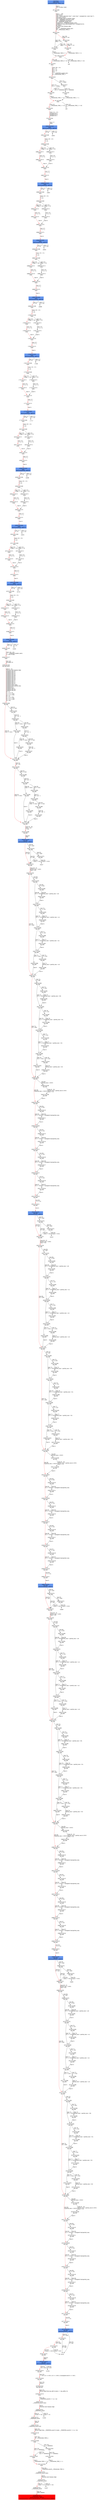 digraph ARG {
node [style="filled" shape="box" color="white"]
0 [fillcolor="cornflowerblue" label="0 @ N141\nmain entry\nAbstractionState: ABS0: true\n" id="0"]
187 [label="187 @ N186\nmain\n" id="187"]
188 [label="188 @ N145\nmain\n" id="188"]
193 [label="193 @ N147\nmain\n" id="193"]
196 [label="196 @ N149\nmain\n" id="196"]
197 [label="197 @ N150\nmain\n" id="197"]
199 [label="199 @ N156\nmain\n" id="199"]
204 [label="204 @ N159\nmain\n" id="204"]
207 [label="207 @ N160\nmain\n" id="207"]
208 [label="208 @ N161\nmain\n" id="208"]
210 [label="210 @ N164\nmain\n" id="210"]
16850 [fillcolor="cornflowerblue" label="16850 @ N165\nmain\nAbstractionState: ABS503\n" id="16850"]
16851 [label="16851 @ N166\nmain\n" id="16851"]
16889 [label="16889 @ N169\nmain\n" id="16889"]
16891 [label="16891 @ N171\nmain\n" id="16891"]
16892 [label="16892 @ N173\nmain\n" id="16892"]
16896 [label="16896 @ N170\nmain\n" id="16896"]
16897 [label="16897 @ N175\nmain\n" id="16897"]
16899 [fillcolor="cornflowerblue" label="16899 @ N165\nmain\nAbstractionState: ABS505\n" id="16899"]
16900 [label="16900 @ N166\nmain\n" id="16900"]
16938 [label="16938 @ N169\nmain\n" id="16938"]
16940 [label="16940 @ N171\nmain\n" id="16940"]
16941 [label="16941 @ N173\nmain\n" id="16941"]
16945 [label="16945 @ N170\nmain\n" id="16945"]
16946 [label="16946 @ N175\nmain\n" id="16946"]
16948 [fillcolor="cornflowerblue" label="16948 @ N165\nmain\nAbstractionState: ABS507\n" id="16948"]
16949 [label="16949 @ N166\nmain\n" id="16949"]
16987 [label="16987 @ N169\nmain\n" id="16987"]
16989 [label="16989 @ N171\nmain\n" id="16989"]
16990 [label="16990 @ N173\nmain\n" id="16990"]
16994 [label="16994 @ N170\nmain\n" id="16994"]
16995 [label="16995 @ N175\nmain\n" id="16995"]
16997 [fillcolor="cornflowerblue" label="16997 @ N165\nmain\nAbstractionState: ABS509\n" id="16997"]
16998 [label="16998 @ N166\nmain\n" id="16998"]
17036 [label="17036 @ N169\nmain\n" id="17036"]
17038 [label="17038 @ N171\nmain\n" id="17038"]
17039 [label="17039 @ N173\nmain\n" id="17039"]
17043 [label="17043 @ N170\nmain\n" id="17043"]
17044 [label="17044 @ N175\nmain\n" id="17044"]
17046 [fillcolor="cornflowerblue" label="17046 @ N165\nmain\nAbstractionState: ABS511\n" id="17046"]
17047 [label="17047 @ N166\nmain\n" id="17047"]
17705 [label="17705 @ N169\nmain\n" id="17705"]
17707 [label="17707 @ N171\nmain\n" id="17707"]
17708 [label="17708 @ N173\nmain\n" id="17708"]
17712 [label="17712 @ N170\nmain\n" id="17712"]
17713 [label="17713 @ N175\nmain\n" id="17713"]
17715 [fillcolor="cornflowerblue" label="17715 @ N165\nmain\nAbstractionState: ABS531\n" id="17715"]
17716 [label="17716 @ N166\nmain\n" id="17716"]
18374 [label="18374 @ N169\nmain\n" id="18374"]
18376 [label="18376 @ N171\nmain\n" id="18376"]
18377 [label="18377 @ N173\nmain\n" id="18377"]
18381 [label="18381 @ N170\nmain\n" id="18381"]
18382 [label="18382 @ N175\nmain\n" id="18382"]
18384 [fillcolor="cornflowerblue" label="18384 @ N165\nmain\nAbstractionState: ABS551\n" id="18384"]
18385 [label="18385 @ N166\nmain\n" id="18385"]
19043 [label="19043 @ N169\nmain\n" id="19043"]
19045 [label="19045 @ N171\nmain\n" id="19045"]
19046 [label="19046 @ N173\nmain\n" id="19046"]
19050 [label="19050 @ N170\nmain\n" id="19050"]
19051 [label="19051 @ N175\nmain\n" id="19051"]
19053 [fillcolor="cornflowerblue" label="19053 @ N165\nmain\nAbstractionState: ABS571\n" id="19053"]
19054 [label="19054 @ N166\nmain\n" id="19054"]
19712 [label="19712 @ N169\nmain\n" id="19712"]
19714 [label="19714 @ N171\nmain\n" id="19714"]
19715 [label="19715 @ N173\nmain\n" id="19715"]
19719 [label="19719 @ N170\nmain\n" id="19719"]
19720 [label="19720 @ N175\nmain\n" id="19720"]
19722 [fillcolor="cornflowerblue" label="19722 @ N165\nmain\nAbstractionState: ABS591\n" id="19722"]
19723 [label="19723 @ N166\nmain\n" id="19723"]
20381 [label="20381 @ N169\nmain\n" id="20381"]
20383 [label="20383 @ N171\nmain\n" id="20383"]
20384 [label="20384 @ N173\nmain\n" id="20384"]
20388 [label="20388 @ N170\nmain\n" id="20388"]
20389 [label="20389 @ N175\nmain\n" id="20389"]
20391 [fillcolor="cornflowerblue" label="20391 @ N165\nmain\nAbstractionState: ABS611\n" id="20391"]
20393 [label="20393 @ N167\nmain\n" id="20393"]
20394 [label="20394 @ N177\nmain\n" id="20394"]
20395 [label="20395 @ N20\nmp_add entry\n" id="20395"]
20396 [label="20396 @ N48\nmp_add\n" id="20396"]
20411 [label="20411 @ N49\nmp_add\n" id="20411"]
20412 [label="20412 @ N58\nmp_add\n" id="20412"]
20427 [label="20427 @ N59\nmp_add\n" id="20427"]
20428 [label="20428 @ N69\nmp_add\n" id="20428"]
20430 [fillcolor="cornflowerblue" label="20430 @ N70\nmp_add\nAbstractionState: ABS612\n" id="20430"]
20438 [label="20438 @ N71\nmp_add\n" id="20438"]
20440 [label="20440 @ N76\nmp_add\n" id="20440"]
20464 [label="20464 @ N77\nmp_add\n" id="20464"]
20488 [label="20488 @ N91\nmp_add\n" id="20488"]
20493 [label="20493 @ N105\nmp_add\n" id="20493"]
20498 [label="20498 @ N109\nmp_add\n" id="20498"]
20503 [label="20503 @ N112\nmp_add\n" id="20503"]
20508 [label="20508 @ N115\nmp_add\n" id="20508"]
20513 [label="20513 @ N118\nmp_add\n" id="20513"]
20514 [label="20514 @ N121\nmp_add\n" id="20514"]
20516 [fillcolor="cornflowerblue" label="20516 @ N70\nmp_add\nAbstractionState: ABS614\n" id="20516"]
20524 [label="20524 @ N71\nmp_add\n" id="20524"]
20526 [label="20526 @ N76\nmp_add\n" id="20526"]
20550 [label="20550 @ N77\nmp_add\n" id="20550"]
20574 [label="20574 @ N91\nmp_add\n" id="20574"]
20579 [label="20579 @ N105\nmp_add\n" id="20579"]
20584 [label="20584 @ N109\nmp_add\n" id="20584"]
20589 [label="20589 @ N112\nmp_add\n" id="20589"]
20594 [label="20594 @ N115\nmp_add\n" id="20594"]
20599 [label="20599 @ N118\nmp_add\n" id="20599"]
20600 [label="20600 @ N121\nmp_add\n" id="20600"]
20602 [fillcolor="cornflowerblue" label="20602 @ N70\nmp_add\nAbstractionState: ABS616\n" id="20602"]
20610 [label="20610 @ N71\nmp_add\n" id="20610"]
20612 [label="20612 @ N76\nmp_add\n" id="20612"]
20636 [label="20636 @ N77\nmp_add\n" id="20636"]
20660 [label="20660 @ N91\nmp_add\n" id="20660"]
20665 [label="20665 @ N105\nmp_add\n" id="20665"]
20670 [label="20670 @ N109\nmp_add\n" id="20670"]
20675 [label="20675 @ N112\nmp_add\n" id="20675"]
20680 [label="20680 @ N115\nmp_add\n" id="20680"]
20685 [label="20685 @ N118\nmp_add\n" id="20685"]
20686 [label="20686 @ N121\nmp_add\n" id="20686"]
20688 [fillcolor="cornflowerblue" label="20688 @ N70\nmp_add\nAbstractionState: ABS618\n" id="20688"]
20696 [label="20696 @ N71\nmp_add\n" id="20696"]
20698 [label="20698 @ N76\nmp_add\n" id="20698"]
20722 [label="20722 @ N77\nmp_add\n" id="20722"]
20746 [label="20746 @ N91\nmp_add\n" id="20746"]
20751 [label="20751 @ N105\nmp_add\n" id="20751"]
20756 [label="20756 @ N109\nmp_add\n" id="20756"]
20761 [label="20761 @ N112\nmp_add\n" id="20761"]
20766 [label="20766 @ N115\nmp_add\n" id="20766"]
20771 [label="20771 @ N118\nmp_add\n" id="20771"]
20772 [label="20772 @ N121\nmp_add\n" id="20772"]
20774 [fillcolor="cornflowerblue" label="20774 @ N70\nmp_add\nAbstractionState: ABS620\n" id="20774"]
20776 [label="20776 @ N74\nmp_add\n" id="20776"]
20778 [label="20778 @ N73\nmp_add\n" id="20778"]
20781 [label="20781 @ N72\nmp_add\n" id="20781"]
20784 [fillcolor="cornflowerblue" label="20784 @ N122\nmp_add\nAbstractionState: ABS621\n" id="20784"]
20786 [label="20786 @ N124\nmp_add\n" id="20786"]
20787 [label="20787 @ N138\nmp_add\n" id="20787"]
20788 [label="20788 @ N19\nmp_add exit\n" id="20788"]
20789 [label="20789 @ N178\nmain\n" id="20789"]
21002 [label="21002 @ N11\n__VERIFIER_assert entry\n" id="21002"]
21003 [label="21003 @ N12\n__VERIFIER_assert\n" id="21003"]
21005 [label="21005 @ N13\n__VERIFIER_assert\n" id="21005"]
21007 [label="21007 @ N10\n__VERIFIER_assert exit\n" id="21007"]
21008 [label="21008 @ N179\nmain\n" id="21008"]
21016 [label="21016 @ N180\nmain\n" id="21016"]
21024 [label="21024 @ N183\nmain\n" id="21024"]
21031 [label="21031 @ N184\nmain\n" id="21031"]
21034 [label="21034 @ N11\n__VERIFIER_assert entry\n" id="21034"]
21035 [label="21035 @ N12\n__VERIFIER_assert\n" id="21035"]
21036 [label="21036 @ N14\n__VERIFIER_assert\n" id="21036"]
21039 [fillcolor="red" label="21039 @ N15\n__VERIFIER_assert\nAbstractionState: ABS629\n AutomatonState: ErrorLabelAutomaton: _predefinedState_ERROR\n" id="21039"]
21018 [label="21018 @ N181\nmain\n" id="21018"]
21022 [label="21022 @ N182\nmain\n" id="21022"]
20767 [label="20767 @ N119\nmp_add\n" id="20767"]
20769 [label="20769 @ N120\nmp_add\n" id="20769"]
20762 [label="20762 @ N116\nmp_add\n" id="20762"]
20764 [label="20764 @ N117\nmp_add\n" id="20764"]
20757 [label="20757 @ N113\nmp_add\n" id="20757"]
20759 [label="20759 @ N114\nmp_add\n" id="20759"]
20752 [label="20752 @ N110\nmp_add\n" id="20752"]
20754 [label="20754 @ N111\nmp_add\n" id="20754"]
20747 [label="20747 @ N106\nmp_add\n" id="20747"]
20749 [label="20749 @ N108\nmp_add\n" id="20749"]
20723 [label="20723 @ N92\nmp_add\n" id="20723"]
20729 [label="20729 @ N93\nmp_add\n" id="20729"]
20734 [label="20734 @ N96\nmp_add\n" id="20734"]
20739 [label="20739 @ N99\nmp_add\n" id="20739"]
20741 [label="20741 @ N102\nmp_add\n" id="20741"]
20740 [label="20740 @ N103\nmp_add\n" id="20740"]
20744 [label="20744 @ N104\nmp_add\n" id="20744"]
20735 [label="20735 @ N100\nmp_add\n" id="20735"]
20737 [label="20737 @ N101\nmp_add\n" id="20737"]
20730 [label="20730 @ N97\nmp_add\n" id="20730"]
20732 [label="20732 @ N98\nmp_add\n" id="20732"]
20725 [label="20725 @ N94\nmp_add\n" id="20725"]
20727 [label="20727 @ N95\nmp_add\n" id="20727"]
20699 [label="20699 @ N78\nmp_add\n" id="20699"]
20705 [label="20705 @ N79\nmp_add\n" id="20705"]
20710 [label="20710 @ N82\nmp_add\n" id="20710"]
20715 [label="20715 @ N85\nmp_add\n" id="20715"]
20717 [label="20717 @ N88\nmp_add\n" id="20717"]
20716 [label="20716 @ N89\nmp_add\n" id="20716"]
20720 [label="20720 @ N90\nmp_add\n" id="20720"]
20711 [label="20711 @ N86\nmp_add\n" id="20711"]
20713 [label="20713 @ N87\nmp_add\n" id="20713"]
20706 [label="20706 @ N83\nmp_add\n" id="20706"]
20708 [label="20708 @ N84\nmp_add\n" id="20708"]
20701 [label="20701 @ N80\nmp_add\n" id="20701"]
20703 [label="20703 @ N81\nmp_add\n" id="20703"]
20690 [label="20690 @ N74\nmp_add\n" id="20690"]
20692 [label="20692 @ N73\nmp_add\n" id="20692"]
20681 [label="20681 @ N119\nmp_add\n" id="20681"]
20683 [label="20683 @ N120\nmp_add\n" id="20683"]
20676 [label="20676 @ N116\nmp_add\n" id="20676"]
20678 [label="20678 @ N117\nmp_add\n" id="20678"]
20671 [label="20671 @ N113\nmp_add\n" id="20671"]
20673 [label="20673 @ N114\nmp_add\n" id="20673"]
20666 [label="20666 @ N110\nmp_add\n" id="20666"]
20668 [label="20668 @ N111\nmp_add\n" id="20668"]
20661 [label="20661 @ N106\nmp_add\n" id="20661"]
20663 [label="20663 @ N108\nmp_add\n" id="20663"]
20637 [label="20637 @ N92\nmp_add\n" id="20637"]
20643 [label="20643 @ N93\nmp_add\n" id="20643"]
20648 [label="20648 @ N96\nmp_add\n" id="20648"]
20653 [label="20653 @ N99\nmp_add\n" id="20653"]
20655 [label="20655 @ N102\nmp_add\n" id="20655"]
20654 [label="20654 @ N103\nmp_add\n" id="20654"]
20658 [label="20658 @ N104\nmp_add\n" id="20658"]
20649 [label="20649 @ N100\nmp_add\n" id="20649"]
20651 [label="20651 @ N101\nmp_add\n" id="20651"]
20644 [label="20644 @ N97\nmp_add\n" id="20644"]
20646 [label="20646 @ N98\nmp_add\n" id="20646"]
20639 [label="20639 @ N94\nmp_add\n" id="20639"]
20641 [label="20641 @ N95\nmp_add\n" id="20641"]
20613 [label="20613 @ N78\nmp_add\n" id="20613"]
20619 [label="20619 @ N79\nmp_add\n" id="20619"]
20624 [label="20624 @ N82\nmp_add\n" id="20624"]
20629 [label="20629 @ N85\nmp_add\n" id="20629"]
20631 [label="20631 @ N88\nmp_add\n" id="20631"]
20630 [label="20630 @ N89\nmp_add\n" id="20630"]
20634 [label="20634 @ N90\nmp_add\n" id="20634"]
20625 [label="20625 @ N86\nmp_add\n" id="20625"]
20627 [label="20627 @ N87\nmp_add\n" id="20627"]
20620 [label="20620 @ N83\nmp_add\n" id="20620"]
20622 [label="20622 @ N84\nmp_add\n" id="20622"]
20615 [label="20615 @ N80\nmp_add\n" id="20615"]
20617 [label="20617 @ N81\nmp_add\n" id="20617"]
20604 [label="20604 @ N74\nmp_add\n" id="20604"]
20606 [label="20606 @ N73\nmp_add\n" id="20606"]
20595 [label="20595 @ N119\nmp_add\n" id="20595"]
20597 [label="20597 @ N120\nmp_add\n" id="20597"]
20590 [label="20590 @ N116\nmp_add\n" id="20590"]
20592 [label="20592 @ N117\nmp_add\n" id="20592"]
20585 [label="20585 @ N113\nmp_add\n" id="20585"]
20587 [label="20587 @ N114\nmp_add\n" id="20587"]
20580 [label="20580 @ N110\nmp_add\n" id="20580"]
20582 [label="20582 @ N111\nmp_add\n" id="20582"]
20575 [label="20575 @ N106\nmp_add\n" id="20575"]
20577 [label="20577 @ N108\nmp_add\n" id="20577"]
20551 [label="20551 @ N92\nmp_add\n" id="20551"]
20557 [label="20557 @ N93\nmp_add\n" id="20557"]
20562 [label="20562 @ N96\nmp_add\n" id="20562"]
20567 [label="20567 @ N99\nmp_add\n" id="20567"]
20569 [label="20569 @ N102\nmp_add\n" id="20569"]
20568 [label="20568 @ N103\nmp_add\n" id="20568"]
20572 [label="20572 @ N104\nmp_add\n" id="20572"]
20563 [label="20563 @ N100\nmp_add\n" id="20563"]
20565 [label="20565 @ N101\nmp_add\n" id="20565"]
20558 [label="20558 @ N97\nmp_add\n" id="20558"]
20560 [label="20560 @ N98\nmp_add\n" id="20560"]
20553 [label="20553 @ N94\nmp_add\n" id="20553"]
20555 [label="20555 @ N95\nmp_add\n" id="20555"]
20527 [label="20527 @ N78\nmp_add\n" id="20527"]
20533 [label="20533 @ N79\nmp_add\n" id="20533"]
20538 [label="20538 @ N82\nmp_add\n" id="20538"]
20543 [label="20543 @ N85\nmp_add\n" id="20543"]
20545 [label="20545 @ N88\nmp_add\n" id="20545"]
20544 [label="20544 @ N89\nmp_add\n" id="20544"]
20548 [label="20548 @ N90\nmp_add\n" id="20548"]
20539 [label="20539 @ N86\nmp_add\n" id="20539"]
20541 [label="20541 @ N87\nmp_add\n" id="20541"]
20534 [label="20534 @ N83\nmp_add\n" id="20534"]
20536 [label="20536 @ N84\nmp_add\n" id="20536"]
20529 [label="20529 @ N80\nmp_add\n" id="20529"]
20531 [label="20531 @ N81\nmp_add\n" id="20531"]
20518 [label="20518 @ N74\nmp_add\n" id="20518"]
20520 [label="20520 @ N73\nmp_add\n" id="20520"]
20509 [label="20509 @ N119\nmp_add\n" id="20509"]
20511 [label="20511 @ N120\nmp_add\n" id="20511"]
20504 [label="20504 @ N116\nmp_add\n" id="20504"]
20506 [label="20506 @ N117\nmp_add\n" id="20506"]
20499 [label="20499 @ N113\nmp_add\n" id="20499"]
20501 [label="20501 @ N114\nmp_add\n" id="20501"]
20494 [label="20494 @ N110\nmp_add\n" id="20494"]
20496 [label="20496 @ N111\nmp_add\n" id="20496"]
20489 [label="20489 @ N106\nmp_add\n" id="20489"]
20491 [label="20491 @ N108\nmp_add\n" id="20491"]
20465 [label="20465 @ N92\nmp_add\n" id="20465"]
20471 [label="20471 @ N93\nmp_add\n" id="20471"]
20476 [label="20476 @ N96\nmp_add\n" id="20476"]
20481 [label="20481 @ N99\nmp_add\n" id="20481"]
20483 [label="20483 @ N102\nmp_add\n" id="20483"]
20482 [label="20482 @ N103\nmp_add\n" id="20482"]
20486 [label="20486 @ N104\nmp_add\n" id="20486"]
20477 [label="20477 @ N100\nmp_add\n" id="20477"]
20479 [label="20479 @ N101\nmp_add\n" id="20479"]
20472 [label="20472 @ N97\nmp_add\n" id="20472"]
20474 [label="20474 @ N98\nmp_add\n" id="20474"]
20467 [label="20467 @ N94\nmp_add\n" id="20467"]
20469 [label="20469 @ N95\nmp_add\n" id="20469"]
20441 [label="20441 @ N78\nmp_add\n" id="20441"]
20447 [label="20447 @ N79\nmp_add\n" id="20447"]
20452 [label="20452 @ N82\nmp_add\n" id="20452"]
20457 [label="20457 @ N85\nmp_add\n" id="20457"]
20459 [label="20459 @ N88\nmp_add\n" id="20459"]
20458 [label="20458 @ N89\nmp_add\n" id="20458"]
20462 [label="20462 @ N90\nmp_add\n" id="20462"]
20453 [label="20453 @ N86\nmp_add\n" id="20453"]
20455 [label="20455 @ N87\nmp_add\n" id="20455"]
20448 [label="20448 @ N83\nmp_add\n" id="20448"]
20450 [label="20450 @ N84\nmp_add\n" id="20450"]
20443 [label="20443 @ N80\nmp_add\n" id="20443"]
20445 [label="20445 @ N81\nmp_add\n" id="20445"]
20432 [label="20432 @ N74\nmp_add\n" id="20432"]
20434 [label="20434 @ N73\nmp_add\n" id="20434"]
20413 [label="20413 @ N60\nmp_add\n" id="20413"]
20415 [label="20415 @ N61\nmp_add\n" id="20415"]
20417 [label="20417 @ N62\nmp_add\n" id="20417"]
20416 [label="20416 @ N63\nmp_add\n" id="20416"]
20420 [label="20420 @ N64\nmp_add\n" id="20420"]
20422 [label="20422 @ N65\nmp_add\n" id="20422"]
20421 [label="20421 @ N66\nmp_add\n" id="20421"]
20425 [label="20425 @ N67\nmp_add\n" id="20425"]
20397 [label="20397 @ N50\nmp_add\n" id="20397"]
20399 [label="20399 @ N51\nmp_add\n" id="20399"]
20401 [label="20401 @ N52\nmp_add\n" id="20401"]
20400 [label="20400 @ N53\nmp_add\n" id="20400"]
20404 [label="20404 @ N54\nmp_add\n" id="20404"]
20406 [label="20406 @ N55\nmp_add\n" id="20406"]
20405 [label="20405 @ N56\nmp_add\n" id="20405"]
20409 [label="20409 @ N57\nmp_add\n" id="20409"]
20382 [label="20382 @ N172\nmain\n" id="20382"]
20386 [label="20386 @ N174\nmain\n" id="20386"]
19713 [label="19713 @ N172\nmain\n" id="19713"]
19717 [label="19717 @ N174\nmain\n" id="19717"]
19044 [label="19044 @ N172\nmain\n" id="19044"]
19048 [label="19048 @ N174\nmain\n" id="19048"]
18375 [label="18375 @ N172\nmain\n" id="18375"]
18379 [label="18379 @ N174\nmain\n" id="18379"]
17706 [label="17706 @ N172\nmain\n" id="17706"]
17710 [label="17710 @ N174\nmain\n" id="17710"]
17037 [label="17037 @ N172\nmain\n" id="17037"]
17041 [label="17041 @ N174\nmain\n" id="17041"]
16988 [label="16988 @ N172\nmain\n" id="16988"]
16992 [label="16992 @ N174\nmain\n" id="16992"]
16939 [label="16939 @ N172\nmain\n" id="16939"]
16943 [label="16943 @ N174\nmain\n" id="16943"]
16890 [label="16890 @ N172\nmain\n" id="16890"]
16894 [label="16894 @ N174\nmain\n" id="16894"]
200 [label="200 @ N157\nmain\n" id="200"]
202 [label="202 @ N158\nmain\n" id="202"]
190 [label="190 @ N146\nmain\n" id="190"]
192 [label="192 @ N148\nmain\n" id="192"]
0 -> 187 [color="red" label="Line 0: \lINIT GLOBAL VARS\l" id="0 -> 187"]
187 -> 188 [color="red" label="Lines 7 - 108: \lvoid abort();\lvoid __assert_fail(const char *, const char *, unsigned int, const char *);\lvoid reach_error();\lvoid assume_abort_if_not(int cond);\lvoid __VERIFIER_assert(int cond);\lvoid __VERIFIER_assume(int);\lint __VERIFIER_nondet_int();\lunsigned int __VERIFIER_nondet_uint();\lunsigned int mp_add(unsigned int a, unsigned int b);\lint main();\lFunction start dummy edge\lint flag;\lflag = __VERIFIER_nondet_int();\lint __CPAchecker_TMP_0;\l" id="187 -> 188"]
188 -> 190 [color="red" label="Line 108: \l[!(flag == 0)]\l" id="188 -> 190"]
188 -> 193 [label="Line 108: \l[flag == 0]\l" id="188 -> 193"]
193 -> 196 [label="Line 0: \l__CPAchecker_TMP_0 = 1;\l" id="193 -> 196"]
196 -> 197 [color="red" label="Line 108: \l[__CPAchecker_TMP_0 != 0]\l" id="196 -> 197"]
196 -> 198 [label="Line 108: \l[!(__CPAchecker_TMP_0 != 0)]\l" id="196 -> 198"]
197 -> 199 [color="red" label="Lines 109 - 113: \lint i = 0;\lint x = 0;\lint y = 0;\lint n;\ln = __VERIFIER_nondet_int();\lint __CPAchecker_TMP_1;\l" id="197 -> 199"]
199 -> 200 [label="Line 113: \l[n >= 1000]\l" id="199 -> 200"]
199 -> 204 [color="red" label="Line 113: \l[!(n >= 1000)]\l" id="199 -> 204"]
204 -> 207 [color="red" label="Line 0: \l__CPAchecker_TMP_1 = 0;\l" id="204 -> 207"]
207 -> 208 [color="red" label="Line 113: \l[__CPAchecker_TMP_1 != 0]\l" id="207 -> 208"]
207 -> 209 [label="Line 113: \l[!(__CPAchecker_TMP_1 != 0)]\l" id="207 -> 209"]
208 -> 210 [color="red" label="Lines 115 - 115: \lunsigned int a;\lunsigned int b;\lunsigned int r;\l" id="208 -> 210"]
210 -> 16850 [color="red" label="Line 117: \lwhile\l" id="210 -> 16850"]
16850 -> 16851 [color="red" label="Line 117: \l[i < n]\l" id="16850 -> 16851"]
16850 -> 16852 [label="Line 117: \l[!(i < n)]\l" id="16850 -> 16852"]
16851 -> 16889 [color="red" label="Lines 120 - 121: \lx = x;\ly = y;\l" id="16851 -> 16889"]
16889 -> 16890 [label="Line 122: \l[flag == 0]\l" id="16889 -> 16890"]
16889 -> 16891 [color="red" label="Line 122: \l[!(flag == 0)]\l" id="16889 -> 16891"]
16891 -> 16892 [color="red" label="Line 123: \lx = x + 3;\l" id="16891 -> 16892"]
16892 -> 16896 [color="red" label="Line 0: \l\l" id="16892 -> 16896"]
16896 -> 16897 [color="red" label="Line 127: \li = i + 1;\l" id="16896 -> 16897"]
16897 -> 16899 [color="red" label="Line 0: \l\l" id="16897 -> 16899"]
16899 -> 16900 [color="red" label="Line 117: \l[i < n]\l" id="16899 -> 16900"]
16899 -> 16901 [label="Line 117: \l[!(i < n)]\l" id="16899 -> 16901"]
16900 -> 16938 [color="red" label="Lines 120 - 121: \lx = x;\ly = y;\l" id="16900 -> 16938"]
16938 -> 16939 [label="Line 122: \l[flag == 0]\l" id="16938 -> 16939"]
16938 -> 16940 [color="red" label="Line 122: \l[!(flag == 0)]\l" id="16938 -> 16940"]
16940 -> 16941 [color="red" label="Line 123: \lx = x + 3;\l" id="16940 -> 16941"]
16941 -> 16945 [color="red" label="Line 0: \l\l" id="16941 -> 16945"]
16945 -> 16946 [color="red" label="Line 127: \li = i + 1;\l" id="16945 -> 16946"]
16946 -> 16948 [color="red" label="Line 0: \l\l" id="16946 -> 16948"]
16948 -> 16949 [color="red" label="Line 117: \l[i < n]\l" id="16948 -> 16949"]
16948 -> 16950 [label="Line 117: \l[!(i < n)]\l" id="16948 -> 16950"]
16949 -> 16987 [color="red" label="Lines 120 - 121: \lx = x;\ly = y;\l" id="16949 -> 16987"]
16987 -> 16988 [label="Line 122: \l[flag == 0]\l" id="16987 -> 16988"]
16987 -> 16989 [color="red" label="Line 122: \l[!(flag == 0)]\l" id="16987 -> 16989"]
16989 -> 16990 [color="red" label="Line 123: \lx = x + 3;\l" id="16989 -> 16990"]
16990 -> 16994 [color="red" label="Line 0: \l\l" id="16990 -> 16994"]
16994 -> 16995 [color="red" label="Line 127: \li = i + 1;\l" id="16994 -> 16995"]
16995 -> 16997 [color="red" label="Line 0: \l\l" id="16995 -> 16997"]
16997 -> 16998 [color="red" label="Line 117: \l[i < n]\l" id="16997 -> 16998"]
16997 -> 16999 [label="Line 117: \l[!(i < n)]\l" id="16997 -> 16999"]
16998 -> 17036 [color="red" label="Lines 120 - 121: \lx = x;\ly = y;\l" id="16998 -> 17036"]
17036 -> 17037 [label="Line 122: \l[flag == 0]\l" id="17036 -> 17037"]
17036 -> 17038 [color="red" label="Line 122: \l[!(flag == 0)]\l" id="17036 -> 17038"]
17038 -> 17039 [color="red" label="Line 123: \lx = x + 3;\l" id="17038 -> 17039"]
17039 -> 17043 [color="red" label="Line 0: \l\l" id="17039 -> 17043"]
17043 -> 17044 [color="red" label="Line 127: \li = i + 1;\l" id="17043 -> 17044"]
17044 -> 17046 [color="red" label="Line 0: \l\l" id="17044 -> 17046"]
17046 -> 17047 [color="red" label="Line 117: \l[i < n]\l" id="17046 -> 17047"]
17046 -> 17048 [label="Line 117: \l[!(i < n)]\l" id="17046 -> 17048"]
17047 -> 17705 [color="red" label="Lines 120 - 121: \lx = x;\ly = y;\l" id="17047 -> 17705"]
17705 -> 17706 [label="Line 122: \l[flag == 0]\l" id="17705 -> 17706"]
17705 -> 17707 [color="red" label="Line 122: \l[!(flag == 0)]\l" id="17705 -> 17707"]
17707 -> 17708 [color="red" label="Line 123: \lx = x + 3;\l" id="17707 -> 17708"]
17708 -> 17712 [color="red" label="Line 0: \l\l" id="17708 -> 17712"]
17712 -> 17713 [color="red" label="Line 127: \li = i + 1;\l" id="17712 -> 17713"]
17713 -> 17715 [color="red" label="Line 0: \l\l" id="17713 -> 17715"]
17715 -> 17716 [color="red" label="Line 117: \l[i < n]\l" id="17715 -> 17716"]
17715 -> 17717 [label="Line 117: \l[!(i < n)]\l" id="17715 -> 17717"]
17716 -> 18374 [color="red" label="Lines 120 - 121: \lx = x;\ly = y;\l" id="17716 -> 18374"]
18374 -> 18375 [label="Line 122: \l[flag == 0]\l" id="18374 -> 18375"]
18374 -> 18376 [color="red" label="Line 122: \l[!(flag == 0)]\l" id="18374 -> 18376"]
18376 -> 18377 [color="red" label="Line 123: \lx = x + 3;\l" id="18376 -> 18377"]
18377 -> 18381 [color="red" label="Line 0: \l\l" id="18377 -> 18381"]
18381 -> 18382 [color="red" label="Line 127: \li = i + 1;\l" id="18381 -> 18382"]
18382 -> 18384 [color="red" label="Line 0: \l\l" id="18382 -> 18384"]
18384 -> 18385 [color="red" label="Line 117: \l[i < n]\l" id="18384 -> 18385"]
18384 -> 18386 [label="Line 117: \l[!(i < n)]\l" id="18384 -> 18386"]
18385 -> 19043 [color="red" label="Lines 120 - 121: \lx = x;\ly = y;\l" id="18385 -> 19043"]
19043 -> 19044 [label="Line 122: \l[flag == 0]\l" id="19043 -> 19044"]
19043 -> 19045 [color="red" label="Line 122: \l[!(flag == 0)]\l" id="19043 -> 19045"]
19045 -> 19046 [color="red" label="Line 123: \lx = x + 3;\l" id="19045 -> 19046"]
19046 -> 19050 [color="red" label="Line 0: \l\l" id="19046 -> 19050"]
19050 -> 19051 [color="red" label="Line 127: \li = i + 1;\l" id="19050 -> 19051"]
19051 -> 19053 [color="red" label="Line 0: \l\l" id="19051 -> 19053"]
19053 -> 19054 [color="red" label="Line 117: \l[i < n]\l" id="19053 -> 19054"]
19053 -> 19055 [label="Line 117: \l[!(i < n)]\l" id="19053 -> 19055"]
19054 -> 19712 [color="red" label="Lines 120 - 121: \lx = x;\ly = y;\l" id="19054 -> 19712"]
19712 -> 19713 [label="Line 122: \l[flag == 0]\l" id="19712 -> 19713"]
19712 -> 19714 [color="red" label="Line 122: \l[!(flag == 0)]\l" id="19712 -> 19714"]
19714 -> 19715 [color="red" label="Line 123: \lx = x + 3;\l" id="19714 -> 19715"]
19715 -> 19719 [color="red" label="Line 0: \l\l" id="19715 -> 19719"]
19719 -> 19720 [color="red" label="Line 127: \li = i + 1;\l" id="19719 -> 19720"]
19720 -> 19722 [color="red" label="Line 0: \l\l" id="19720 -> 19722"]
19722 -> 19723 [color="red" label="Line 117: \l[i < n]\l" id="19722 -> 19723"]
19722 -> 19724 [label="Line 117: \l[!(i < n)]\l" id="19722 -> 19724"]
19723 -> 20381 [color="red" label="Lines 120 - 121: \lx = x;\ly = y;\l" id="19723 -> 20381"]
20381 -> 20382 [label="Line 122: \l[flag == 0]\l" id="20381 -> 20382"]
20381 -> 20383 [color="red" label="Line 122: \l[!(flag == 0)]\l" id="20381 -> 20383"]
20383 -> 20384 [color="red" label="Line 123: \lx = x + 3;\l" id="20383 -> 20384"]
20384 -> 20388 [color="red" label="Line 0: \l\l" id="20384 -> 20388"]
20388 -> 20389 [color="red" label="Line 127: \li = i + 1;\l" id="20388 -> 20389"]
20389 -> 20391 [color="red" label="Line 0: \l\l" id="20389 -> 20391"]
20391 -> 20392 [label="Line 117: \l[i < n]\l" id="20391 -> 20392"]
20391 -> 20393 [color="red" label="Line 117: \l[!(i < n)]\l" id="20391 -> 20393"]
20393 -> 20394 [color="red" label="Lines 130 - 131: \la = __VERIFIER_nondet_uint();\lb = 234770789;\l" id="20393 -> 20394"]
20394 -> 20395 [color="red" label="Line 132: \lmp_add(a, b)\l" id="20394 -> 20395"]
20395 -> 20396 [color="red" label="Lines 0 - 43: \lFunction start dummy edge\lunsigned char a0;\lunsigned char a1;\lunsigned char a2;\lunsigned char a3;\lunsigned char b0;\lunsigned char b1;\lunsigned char b2;\lunsigned char b3;\lunsigned char r0;\lunsigned char r1;\lunsigned char r2;\lunsigned char r3;\lunsigned short carry;\lunsigned short partial_sum;\lunsigned int r;\lunsigned char i;\lunsigned char na;\lunsigned char nb;\la0 = a;\la1 = a >> 8;\la2 = a >> 16U;\la3 = a >> 24U;\lb0 = b;\lb1 = b >> 8U;\lb2 = b >> 16U;\lb3 = b >> 24U;\lna = 4U;\l" id="20395 -> 20396"]
20396 -> 20397 [label="Line 44: \l[a3 == 0U]\l" id="20396 -> 20397"]
20396 -> 20411 [color="red" label="Line 44: \l[!(a3 == 0U)]\l" id="20396 -> 20411"]
20411 -> 20412 [color="red" label="Line 53: \lnb = 4U;\l" id="20411 -> 20412"]
20412 -> 20413 [label="Line 54: \l[b3 == 0U]\l" id="20412 -> 20413"]
20412 -> 20427 [color="red" label="Line 54: \l[!(b3 == 0U)]\l" id="20412 -> 20427"]
20427 -> 20428 [color="red" label="Lines 63 - 64: \lcarry = 0U;\li = 0U;\l" id="20427 -> 20428"]
20428 -> 20430 [color="red" label="Line 65: \lwhile\l" id="20428 -> 20430"]
20430 -> 20432 [label="Line 65: \l[!(i < na)]\l" id="20430 -> 20432"]
20430 -> 20438 [color="red" label="Line 65: \l[i < na]\l" id="20430 -> 20438"]
20438 -> 20440 [color="red" label="Lines 66 - 67: \lpartial_sum = carry;\lcarry = 0U;\l" id="20438 -> 20440"]
20440 -> 20441 [label="Line 68: \l[i < na]\l" id="20440 -> 20441"]
20440 -> 20464 [color="red" label="Line 68: \l[!(i < na)]\l" id="20440 -> 20464"]
20464 -> 20465 [label="Line 74: \l[i < nb]\l" id="20464 -> 20465"]
20464 -> 20488 [color="red" label="Line 74: \l[!(i < nb)]\l" id="20464 -> 20488"]
20488 -> 20489 [label="Line 80: \l[partial_sum > 255U]\l" id="20488 -> 20489"]
20488 -> 20493 [color="red" label="Line 80: \l[!(partial_sum > 255U)]\l" id="20488 -> 20493"]
20493 -> 20494 [label="Line 84: \l[i == 0U]\l" id="20493 -> 20494"]
20493 -> 20498 [color="red" label="Line 84: \l[!(i == 0U)]\l" id="20493 -> 20498"]
20498 -> 20499 [label="Line 85: \l[i == 1U]\l" id="20498 -> 20499"]
20498 -> 20503 [color="red" label="Line 85: \l[!(i == 1U)]\l" id="20498 -> 20503"]
20503 -> 20504 [label="Line 86: \l[i == 2U]\l" id="20503 -> 20504"]
20503 -> 20508 [color="red" label="Line 86: \l[!(i == 2U)]\l" id="20503 -> 20508"]
20508 -> 20509 [label="Line 87: \l[i == 3U]\l" id="20508 -> 20509"]
20508 -> 20513 [color="red" label="Line 87: \l[!(i == 3U)]\l" id="20508 -> 20513"]
20513 -> 20514 [color="red" label="Line 89: \li = i + 1U;\l" id="20513 -> 20514"]
20514 -> 20516 [color="red" label="Line 0: \l\l" id="20514 -> 20516"]
20516 -> 20518 [label="Line 65: \l[!(i < na)]\l" id="20516 -> 20518"]
20516 -> 20524 [color="red" label="Line 65: \l[i < na]\l" id="20516 -> 20524"]
20524 -> 20526 [color="red" label="Lines 66 - 67: \lpartial_sum = carry;\lcarry = 0U;\l" id="20524 -> 20526"]
20526 -> 20527 [label="Line 68: \l[i < na]\l" id="20526 -> 20527"]
20526 -> 20550 [color="red" label="Line 68: \l[!(i < na)]\l" id="20526 -> 20550"]
20550 -> 20551 [label="Line 74: \l[i < nb]\l" id="20550 -> 20551"]
20550 -> 20574 [color="red" label="Line 74: \l[!(i < nb)]\l" id="20550 -> 20574"]
20574 -> 20575 [label="Line 80: \l[partial_sum > 255U]\l" id="20574 -> 20575"]
20574 -> 20579 [color="red" label="Line 80: \l[!(partial_sum > 255U)]\l" id="20574 -> 20579"]
20579 -> 20580 [label="Line 84: \l[i == 0U]\l" id="20579 -> 20580"]
20579 -> 20584 [color="red" label="Line 84: \l[!(i == 0U)]\l" id="20579 -> 20584"]
20584 -> 20585 [label="Line 85: \l[i == 1U]\l" id="20584 -> 20585"]
20584 -> 20589 [color="red" label="Line 85: \l[!(i == 1U)]\l" id="20584 -> 20589"]
20589 -> 20590 [label="Line 86: \l[i == 2U]\l" id="20589 -> 20590"]
20589 -> 20594 [color="red" label="Line 86: \l[!(i == 2U)]\l" id="20589 -> 20594"]
20594 -> 20595 [label="Line 87: \l[i == 3U]\l" id="20594 -> 20595"]
20594 -> 20599 [color="red" label="Line 87: \l[!(i == 3U)]\l" id="20594 -> 20599"]
20599 -> 20600 [color="red" label="Line 89: \li = i + 1U;\l" id="20599 -> 20600"]
20600 -> 20602 [color="red" label="Line 0: \l\l" id="20600 -> 20602"]
20602 -> 20604 [label="Line 65: \l[!(i < na)]\l" id="20602 -> 20604"]
20602 -> 20610 [color="red" label="Line 65: \l[i < na]\l" id="20602 -> 20610"]
20610 -> 20612 [color="red" label="Lines 66 - 67: \lpartial_sum = carry;\lcarry = 0U;\l" id="20610 -> 20612"]
20612 -> 20613 [label="Line 68: \l[i < na]\l" id="20612 -> 20613"]
20612 -> 20636 [color="red" label="Line 68: \l[!(i < na)]\l" id="20612 -> 20636"]
20636 -> 20637 [label="Line 74: \l[i < nb]\l" id="20636 -> 20637"]
20636 -> 20660 [color="red" label="Line 74: \l[!(i < nb)]\l" id="20636 -> 20660"]
20660 -> 20661 [label="Line 80: \l[partial_sum > 255U]\l" id="20660 -> 20661"]
20660 -> 20665 [color="red" label="Line 80: \l[!(partial_sum > 255U)]\l" id="20660 -> 20665"]
20665 -> 20666 [label="Line 84: \l[i == 0U]\l" id="20665 -> 20666"]
20665 -> 20670 [color="red" label="Line 84: \l[!(i == 0U)]\l" id="20665 -> 20670"]
20670 -> 20671 [label="Line 85: \l[i == 1U]\l" id="20670 -> 20671"]
20670 -> 20675 [color="red" label="Line 85: \l[!(i == 1U)]\l" id="20670 -> 20675"]
20675 -> 20676 [label="Line 86: \l[i == 2U]\l" id="20675 -> 20676"]
20675 -> 20680 [color="red" label="Line 86: \l[!(i == 2U)]\l" id="20675 -> 20680"]
20680 -> 20681 [label="Line 87: \l[i == 3U]\l" id="20680 -> 20681"]
20680 -> 20685 [color="red" label="Line 87: \l[!(i == 3U)]\l" id="20680 -> 20685"]
20685 -> 20686 [color="red" label="Line 89: \li = i + 1U;\l" id="20685 -> 20686"]
20686 -> 20688 [color="red" label="Line 0: \l\l" id="20686 -> 20688"]
20688 -> 20690 [label="Line 65: \l[!(i < na)]\l" id="20688 -> 20690"]
20688 -> 20696 [color="red" label="Line 65: \l[i < na]\l" id="20688 -> 20696"]
20696 -> 20698 [color="red" label="Lines 66 - 67: \lpartial_sum = carry;\lcarry = 0U;\l" id="20696 -> 20698"]
20698 -> 20699 [label="Line 68: \l[i < na]\l" id="20698 -> 20699"]
20698 -> 20722 [color="red" label="Line 68: \l[!(i < na)]\l" id="20698 -> 20722"]
20722 -> 20723 [label="Line 74: \l[i < nb]\l" id="20722 -> 20723"]
20722 -> 20746 [color="red" label="Line 74: \l[!(i < nb)]\l" id="20722 -> 20746"]
20746 -> 20747 [label="Line 80: \l[partial_sum > 255U]\l" id="20746 -> 20747"]
20746 -> 20751 [color="red" label="Line 80: \l[!(partial_sum > 255U)]\l" id="20746 -> 20751"]
20751 -> 20752 [label="Line 84: \l[i == 0U]\l" id="20751 -> 20752"]
20751 -> 20756 [color="red" label="Line 84: \l[!(i == 0U)]\l" id="20751 -> 20756"]
20756 -> 20757 [label="Line 85: \l[i == 1U]\l" id="20756 -> 20757"]
20756 -> 20761 [color="red" label="Line 85: \l[!(i == 1U)]\l" id="20756 -> 20761"]
20761 -> 20762 [label="Line 86: \l[i == 2U]\l" id="20761 -> 20762"]
20761 -> 20766 [color="red" label="Line 86: \l[!(i == 2U)]\l" id="20761 -> 20766"]
20766 -> 20767 [label="Line 87: \l[i == 3U]\l" id="20766 -> 20767"]
20766 -> 20771 [color="red" label="Line 87: \l[!(i == 3U)]\l" id="20766 -> 20771"]
20771 -> 20772 [color="red" label="Line 89: \li = i + 1U;\l" id="20771 -> 20772"]
20772 -> 20774 [color="red" label="Line 0: \l\l" id="20772 -> 20774"]
20774 -> 20776 [color="red" label="Line 65: \l[!(i < na)]\l" id="20774 -> 20776"]
20774 -> 20782 [label="Line 65: \l[i < na]\l" id="20774 -> 20782"]
20776 -> 20778 [color="red" label="Line 65: \l[!(i < nb)]\l" id="20776 -> 20778"]
20776 -> 20782 [label="Line 65: \l[i < nb]\l" id="20776 -> 20782"]
20778 -> 20781 [color="red" label="Line 65: \l[!(carry != 0U)]\l" id="20778 -> 20781"]
20778 -> 20782 [label="Line 65: \l[carry != 0U]\l" id="20778 -> 20782"]
20781 -> 20784 [color="red" label="Line 92: \lwhile\l" id="20781 -> 20784"]
20784 -> 20785 [label="Line 92: \l[i < 4U]\l" id="20784 -> 20785"]
20784 -> 20786 [color="red" label="Line 92: \l[!(i < 4U)]\l" id="20784 -> 20786"]
20786 -> 20787 [color="red" label="Line 101: \lr = ((r0 | (r1 << 8U)) | (r2 << 16U)) | (((unsigned int)r3) << 24U);\l" id="20786 -> 20787"]
20787 -> 20788 [color="red" label="Line 103: \lreturn r;\l" id="20787 -> 20788"]
20788 -> 20789 [color="red" label="Line 132: \lReturn edge from mp_add to main: r = mp_add(a, b);\l" id="20788 -> 20789"]
20789 -> 21002 [color="red" label="Line 134: \l__VERIFIER_assert(r == (a + b))\l" id="20789 -> 21002"]
21002 -> 21003 [color="red" label="Line 0: \lFunction start dummy edge\l" id="21002 -> 21003"]
21003 -> 21004 [label="Line 15: \l[cond == 0]\l" id="21003 -> 21004"]
21003 -> 21005 [color="red" label="Line 15: \l[!(cond == 0)]\l" id="21003 -> 21005"]
21005 -> 21007 [color="red" label="Line 18: \lreturn;\l" id="21005 -> 21007"]
21007 -> 21008 [color="red" label="Line 134: \lReturn edge from __VERIFIER_assert to main: __VERIFIER_assert(r == (a + b));\l" id="21007 -> 21008"]
21008 -> 21016 [color="red" label="Line 135: \lint __CPAchecker_TMP_2;\l" id="21008 -> 21016"]
21016 -> 21018 [label="Line 135: \l[x <= 3000003]\l" id="21016 -> 21018"]
21016 -> 21024 [color="red" label="Line 135: \l[!(x <= 3000003)]\l" id="21016 -> 21024"]
21024 -> 21031 [color="red" label="Line 0: \l__CPAchecker_TMP_2 = 0;\l" id="21024 -> 21031"]
21031 -> 21034 [color="red" label="Line 135: \l__VERIFIER_assert(__CPAchecker_TMP_2)\l" id="21031 -> 21034"]
21034 -> 21035 [color="red" label="Line 0: \lFunction start dummy edge\l" id="21034 -> 21035"]
21035 -> 21036 [color="red" label="Line 15: \l[cond == 0]\l" id="21035 -> 21036"]
21035 -> 21037 [label="Line 15: \l[!(cond == 0)]\l" id="21035 -> 21037"]
21036 -> 21039 [color="red" label="Line 16: \lLabel: ERROR\l" id="21036 -> 21039"]
21018 -> 21022 [label="Line 135: \l[y <= 2000002]\l" id="21018 -> 21022"]
21018 -> 21024 [label="Line 135: \l[!(y <= 2000002)]\l" id="21018 -> 21024"]
21022 -> 21031 [label="Line 0: \l__CPAchecker_TMP_2 = 1;\l" id="21022 -> 21031"]
20767 -> 20769 [label="Line 87: \lr3 = (unsigned char)partial_sum;\l" id="20767 -> 20769"]
20769 -> 20771 [label="Line 0: \l\l" id="20769 -> 20771"]
20762 -> 20764 [label="Line 86: \lr2 = (unsigned char)partial_sum;\l" id="20762 -> 20764"]
20764 -> 20766 [label="Line 0: \l\l" id="20764 -> 20766"]
20757 -> 20759 [label="Line 85: \lr1 = (unsigned char)partial_sum;\l" id="20757 -> 20759"]
20759 -> 20761 [label="Line 0: \l\l" id="20759 -> 20761"]
20752 -> 20754 [label="Line 84: \lr0 = (unsigned char)partial_sum;\l" id="20752 -> 20754"]
20754 -> 20756 [label="Line 0: \l\l" id="20754 -> 20756"]
20747 -> 20749 [label="Lines 81 - 82: \lpartial_sum = partial_sum & 255U;\lcarry = 1U;\l" id="20747 -> 20749"]
20749 -> 20751 [label="Line 0: \l\l" id="20749 -> 20751"]
20723 -> 20725 [label="Line 75: \l[i == 0U]\l" id="20723 -> 20725"]
20723 -> 20729 [label="Line 75: \l[!(i == 0U)]\l" id="20723 -> 20729"]
20729 -> 20730 [label="Line 76: \l[i == 1U]\l" id="20729 -> 20730"]
20729 -> 20734 [label="Line 76: \l[!(i == 1U)]\l" id="20729 -> 20734"]
20734 -> 20735 [label="Line 77: \l[i == 2U]\l" id="20734 -> 20735"]
20734 -> 20739 [label="Line 77: \l[!(i == 2U)]\l" id="20734 -> 20739"]
20739 -> 20740 [label="Line 78: \l[i == 3U]\l" id="20739 -> 20740"]
20739 -> 20741 [label="Line 78: \l[!(i == 3U)]\l" id="20739 -> 20741"]
20741 -> 20746 [label="Line 0: \l\l" id="20741 -> 20746"]
20740 -> 20744 [label="Line 78: \lpartial_sum = partial_sum + b3;\l" id="20740 -> 20744"]
20744 -> 20746 [label="Line 0: \l\l" id="20744 -> 20746"]
20735 -> 20737 [label="Line 77: \lpartial_sum = partial_sum + b2;\l" id="20735 -> 20737"]
20737 -> 20739 [label="Line 0: \l\l" id="20737 -> 20739"]
20730 -> 20732 [label="Line 76: \lpartial_sum = partial_sum + b1;\l" id="20730 -> 20732"]
20732 -> 20734 [label="Line 0: \l\l" id="20732 -> 20734"]
20725 -> 20727 [label="Line 75: \lpartial_sum = partial_sum + b0;\l" id="20725 -> 20727"]
20727 -> 20729 [label="Line 0: \l\l" id="20727 -> 20729"]
20699 -> 20701 [label="Line 69: \l[i == 0U]\l" id="20699 -> 20701"]
20699 -> 20705 [label="Line 69: \l[!(i == 0U)]\l" id="20699 -> 20705"]
20705 -> 20706 [label="Line 70: \l[i == 1U]\l" id="20705 -> 20706"]
20705 -> 20710 [label="Line 70: \l[!(i == 1U)]\l" id="20705 -> 20710"]
20710 -> 20711 [label="Line 71: \l[i == 2U]\l" id="20710 -> 20711"]
20710 -> 20715 [label="Line 71: \l[!(i == 2U)]\l" id="20710 -> 20715"]
20715 -> 20716 [label="Line 72: \l[i == 3U]\l" id="20715 -> 20716"]
20715 -> 20717 [label="Line 72: \l[!(i == 3U)]\l" id="20715 -> 20717"]
20717 -> 20722 [label="Line 0: \l\l" id="20717 -> 20722"]
20716 -> 20720 [label="Line 72: \lpartial_sum = partial_sum + a3;\l" id="20716 -> 20720"]
20720 -> 20722 [label="Line 0: \l\l" id="20720 -> 20722"]
20711 -> 20713 [label="Line 71: \lpartial_sum = partial_sum + a2;\l" id="20711 -> 20713"]
20713 -> 20715 [label="Line 0: \l\l" id="20713 -> 20715"]
20706 -> 20708 [label="Line 70: \lpartial_sum = partial_sum + a1;\l" id="20706 -> 20708"]
20708 -> 20710 [label="Line 0: \l\l" id="20708 -> 20710"]
20701 -> 20703 [label="Line 69: \lpartial_sum = partial_sum + a0;\l" id="20701 -> 20703"]
20703 -> 20705 [label="Line 0: \l\l" id="20703 -> 20705"]
20690 -> 20692 [label="Line 65: \l[!(i < nb)]\l" id="20690 -> 20692"]
20690 -> 20696 [label="Line 65: \l[i < nb]\l" id="20690 -> 20696"]
20692 -> 20695 [label="Line 65: \l[!(carry != 0U)]\l" id="20692 -> 20695"]
20692 -> 20696 [label="Line 65: \l[carry != 0U]\l" id="20692 -> 20696"]
20681 -> 20683 [label="Line 87: \lr3 = (unsigned char)partial_sum;\l" id="20681 -> 20683"]
20683 -> 20685 [label="Line 0: \l\l" id="20683 -> 20685"]
20676 -> 20678 [label="Line 86: \lr2 = (unsigned char)partial_sum;\l" id="20676 -> 20678"]
20678 -> 20680 [label="Line 0: \l\l" id="20678 -> 20680"]
20671 -> 20673 [label="Line 85: \lr1 = (unsigned char)partial_sum;\l" id="20671 -> 20673"]
20673 -> 20675 [label="Line 0: \l\l" id="20673 -> 20675"]
20666 -> 20668 [label="Line 84: \lr0 = (unsigned char)partial_sum;\l" id="20666 -> 20668"]
20668 -> 20670 [label="Line 0: \l\l" id="20668 -> 20670"]
20661 -> 20663 [label="Lines 81 - 82: \lpartial_sum = partial_sum & 255U;\lcarry = 1U;\l" id="20661 -> 20663"]
20663 -> 20665 [label="Line 0: \l\l" id="20663 -> 20665"]
20637 -> 20639 [label="Line 75: \l[i == 0U]\l" id="20637 -> 20639"]
20637 -> 20643 [label="Line 75: \l[!(i == 0U)]\l" id="20637 -> 20643"]
20643 -> 20644 [label="Line 76: \l[i == 1U]\l" id="20643 -> 20644"]
20643 -> 20648 [label="Line 76: \l[!(i == 1U)]\l" id="20643 -> 20648"]
20648 -> 20649 [label="Line 77: \l[i == 2U]\l" id="20648 -> 20649"]
20648 -> 20653 [label="Line 77: \l[!(i == 2U)]\l" id="20648 -> 20653"]
20653 -> 20654 [label="Line 78: \l[i == 3U]\l" id="20653 -> 20654"]
20653 -> 20655 [label="Line 78: \l[!(i == 3U)]\l" id="20653 -> 20655"]
20655 -> 20660 [label="Line 0: \l\l" id="20655 -> 20660"]
20654 -> 20658 [label="Line 78: \lpartial_sum = partial_sum + b3;\l" id="20654 -> 20658"]
20658 -> 20660 [label="Line 0: \l\l" id="20658 -> 20660"]
20649 -> 20651 [label="Line 77: \lpartial_sum = partial_sum + b2;\l" id="20649 -> 20651"]
20651 -> 20653 [label="Line 0: \l\l" id="20651 -> 20653"]
20644 -> 20646 [label="Line 76: \lpartial_sum = partial_sum + b1;\l" id="20644 -> 20646"]
20646 -> 20648 [label="Line 0: \l\l" id="20646 -> 20648"]
20639 -> 20641 [label="Line 75: \lpartial_sum = partial_sum + b0;\l" id="20639 -> 20641"]
20641 -> 20643 [label="Line 0: \l\l" id="20641 -> 20643"]
20613 -> 20615 [label="Line 69: \l[i == 0U]\l" id="20613 -> 20615"]
20613 -> 20619 [label="Line 69: \l[!(i == 0U)]\l" id="20613 -> 20619"]
20619 -> 20620 [label="Line 70: \l[i == 1U]\l" id="20619 -> 20620"]
20619 -> 20624 [label="Line 70: \l[!(i == 1U)]\l" id="20619 -> 20624"]
20624 -> 20625 [label="Line 71: \l[i == 2U]\l" id="20624 -> 20625"]
20624 -> 20629 [label="Line 71: \l[!(i == 2U)]\l" id="20624 -> 20629"]
20629 -> 20630 [label="Line 72: \l[i == 3U]\l" id="20629 -> 20630"]
20629 -> 20631 [label="Line 72: \l[!(i == 3U)]\l" id="20629 -> 20631"]
20631 -> 20636 [label="Line 0: \l\l" id="20631 -> 20636"]
20630 -> 20634 [label="Line 72: \lpartial_sum = partial_sum + a3;\l" id="20630 -> 20634"]
20634 -> 20636 [label="Line 0: \l\l" id="20634 -> 20636"]
20625 -> 20627 [label="Line 71: \lpartial_sum = partial_sum + a2;\l" id="20625 -> 20627"]
20627 -> 20629 [label="Line 0: \l\l" id="20627 -> 20629"]
20620 -> 20622 [label="Line 70: \lpartial_sum = partial_sum + a1;\l" id="20620 -> 20622"]
20622 -> 20624 [label="Line 0: \l\l" id="20622 -> 20624"]
20615 -> 20617 [label="Line 69: \lpartial_sum = partial_sum + a0;\l" id="20615 -> 20617"]
20617 -> 20619 [label="Line 0: \l\l" id="20617 -> 20619"]
20604 -> 20606 [label="Line 65: \l[!(i < nb)]\l" id="20604 -> 20606"]
20604 -> 20610 [label="Line 65: \l[i < nb]\l" id="20604 -> 20610"]
20606 -> 20609 [label="Line 65: \l[!(carry != 0U)]\l" id="20606 -> 20609"]
20606 -> 20610 [label="Line 65: \l[carry != 0U]\l" id="20606 -> 20610"]
20595 -> 20597 [label="Line 87: \lr3 = (unsigned char)partial_sum;\l" id="20595 -> 20597"]
20597 -> 20599 [label="Line 0: \l\l" id="20597 -> 20599"]
20590 -> 20592 [label="Line 86: \lr2 = (unsigned char)partial_sum;\l" id="20590 -> 20592"]
20592 -> 20594 [label="Line 0: \l\l" id="20592 -> 20594"]
20585 -> 20587 [label="Line 85: \lr1 = (unsigned char)partial_sum;\l" id="20585 -> 20587"]
20587 -> 20589 [label="Line 0: \l\l" id="20587 -> 20589"]
20580 -> 20582 [label="Line 84: \lr0 = (unsigned char)partial_sum;\l" id="20580 -> 20582"]
20582 -> 20584 [label="Line 0: \l\l" id="20582 -> 20584"]
20575 -> 20577 [label="Lines 81 - 82: \lpartial_sum = partial_sum & 255U;\lcarry = 1U;\l" id="20575 -> 20577"]
20577 -> 20579 [label="Line 0: \l\l" id="20577 -> 20579"]
20551 -> 20553 [label="Line 75: \l[i == 0U]\l" id="20551 -> 20553"]
20551 -> 20557 [label="Line 75: \l[!(i == 0U)]\l" id="20551 -> 20557"]
20557 -> 20558 [label="Line 76: \l[i == 1U]\l" id="20557 -> 20558"]
20557 -> 20562 [label="Line 76: \l[!(i == 1U)]\l" id="20557 -> 20562"]
20562 -> 20563 [label="Line 77: \l[i == 2U]\l" id="20562 -> 20563"]
20562 -> 20567 [label="Line 77: \l[!(i == 2U)]\l" id="20562 -> 20567"]
20567 -> 20568 [label="Line 78: \l[i == 3U]\l" id="20567 -> 20568"]
20567 -> 20569 [label="Line 78: \l[!(i == 3U)]\l" id="20567 -> 20569"]
20569 -> 20574 [label="Line 0: \l\l" id="20569 -> 20574"]
20568 -> 20572 [label="Line 78: \lpartial_sum = partial_sum + b3;\l" id="20568 -> 20572"]
20572 -> 20574 [label="Line 0: \l\l" id="20572 -> 20574"]
20563 -> 20565 [label="Line 77: \lpartial_sum = partial_sum + b2;\l" id="20563 -> 20565"]
20565 -> 20567 [label="Line 0: \l\l" id="20565 -> 20567"]
20558 -> 20560 [label="Line 76: \lpartial_sum = partial_sum + b1;\l" id="20558 -> 20560"]
20560 -> 20562 [label="Line 0: \l\l" id="20560 -> 20562"]
20553 -> 20555 [label="Line 75: \lpartial_sum = partial_sum + b0;\l" id="20553 -> 20555"]
20555 -> 20557 [label="Line 0: \l\l" id="20555 -> 20557"]
20527 -> 20529 [label="Line 69: \l[i == 0U]\l" id="20527 -> 20529"]
20527 -> 20533 [label="Line 69: \l[!(i == 0U)]\l" id="20527 -> 20533"]
20533 -> 20534 [label="Line 70: \l[i == 1U]\l" id="20533 -> 20534"]
20533 -> 20538 [label="Line 70: \l[!(i == 1U)]\l" id="20533 -> 20538"]
20538 -> 20539 [label="Line 71: \l[i == 2U]\l" id="20538 -> 20539"]
20538 -> 20543 [label="Line 71: \l[!(i == 2U)]\l" id="20538 -> 20543"]
20543 -> 20544 [label="Line 72: \l[i == 3U]\l" id="20543 -> 20544"]
20543 -> 20545 [label="Line 72: \l[!(i == 3U)]\l" id="20543 -> 20545"]
20545 -> 20550 [label="Line 0: \l\l" id="20545 -> 20550"]
20544 -> 20548 [label="Line 72: \lpartial_sum = partial_sum + a3;\l" id="20544 -> 20548"]
20548 -> 20550 [label="Line 0: \l\l" id="20548 -> 20550"]
20539 -> 20541 [label="Line 71: \lpartial_sum = partial_sum + a2;\l" id="20539 -> 20541"]
20541 -> 20543 [label="Line 0: \l\l" id="20541 -> 20543"]
20534 -> 20536 [label="Line 70: \lpartial_sum = partial_sum + a1;\l" id="20534 -> 20536"]
20536 -> 20538 [label="Line 0: \l\l" id="20536 -> 20538"]
20529 -> 20531 [label="Line 69: \lpartial_sum = partial_sum + a0;\l" id="20529 -> 20531"]
20531 -> 20533 [label="Line 0: \l\l" id="20531 -> 20533"]
20518 -> 20520 [label="Line 65: \l[!(i < nb)]\l" id="20518 -> 20520"]
20518 -> 20524 [label="Line 65: \l[i < nb]\l" id="20518 -> 20524"]
20520 -> 20523 [label="Line 65: \l[!(carry != 0U)]\l" id="20520 -> 20523"]
20520 -> 20524 [label="Line 65: \l[carry != 0U]\l" id="20520 -> 20524"]
20509 -> 20511 [label="Line 87: \lr3 = (unsigned char)partial_sum;\l" id="20509 -> 20511"]
20511 -> 20513 [label="Line 0: \l\l" id="20511 -> 20513"]
20504 -> 20506 [label="Line 86: \lr2 = (unsigned char)partial_sum;\l" id="20504 -> 20506"]
20506 -> 20508 [label="Line 0: \l\l" id="20506 -> 20508"]
20499 -> 20501 [label="Line 85: \lr1 = (unsigned char)partial_sum;\l" id="20499 -> 20501"]
20501 -> 20503 [label="Line 0: \l\l" id="20501 -> 20503"]
20494 -> 20496 [label="Line 84: \lr0 = (unsigned char)partial_sum;\l" id="20494 -> 20496"]
20496 -> 20498 [label="Line 0: \l\l" id="20496 -> 20498"]
20489 -> 20491 [label="Lines 81 - 82: \lpartial_sum = partial_sum & 255U;\lcarry = 1U;\l" id="20489 -> 20491"]
20491 -> 20493 [label="Line 0: \l\l" id="20491 -> 20493"]
20465 -> 20467 [label="Line 75: \l[i == 0U]\l" id="20465 -> 20467"]
20465 -> 20471 [label="Line 75: \l[!(i == 0U)]\l" id="20465 -> 20471"]
20471 -> 20472 [label="Line 76: \l[i == 1U]\l" id="20471 -> 20472"]
20471 -> 20476 [label="Line 76: \l[!(i == 1U)]\l" id="20471 -> 20476"]
20476 -> 20477 [label="Line 77: \l[i == 2U]\l" id="20476 -> 20477"]
20476 -> 20481 [label="Line 77: \l[!(i == 2U)]\l" id="20476 -> 20481"]
20481 -> 20482 [label="Line 78: \l[i == 3U]\l" id="20481 -> 20482"]
20481 -> 20483 [label="Line 78: \l[!(i == 3U)]\l" id="20481 -> 20483"]
20483 -> 20488 [label="Line 0: \l\l" id="20483 -> 20488"]
20482 -> 20486 [label="Line 78: \lpartial_sum = partial_sum + b3;\l" id="20482 -> 20486"]
20486 -> 20488 [label="Line 0: \l\l" id="20486 -> 20488"]
20477 -> 20479 [label="Line 77: \lpartial_sum = partial_sum + b2;\l" id="20477 -> 20479"]
20479 -> 20481 [label="Line 0: \l\l" id="20479 -> 20481"]
20472 -> 20474 [label="Line 76: \lpartial_sum = partial_sum + b1;\l" id="20472 -> 20474"]
20474 -> 20476 [label="Line 0: \l\l" id="20474 -> 20476"]
20467 -> 20469 [label="Line 75: \lpartial_sum = partial_sum + b0;\l" id="20467 -> 20469"]
20469 -> 20471 [label="Line 0: \l\l" id="20469 -> 20471"]
20441 -> 20443 [label="Line 69: \l[i == 0U]\l" id="20441 -> 20443"]
20441 -> 20447 [label="Line 69: \l[!(i == 0U)]\l" id="20441 -> 20447"]
20447 -> 20448 [label="Line 70: \l[i == 1U]\l" id="20447 -> 20448"]
20447 -> 20452 [label="Line 70: \l[!(i == 1U)]\l" id="20447 -> 20452"]
20452 -> 20453 [label="Line 71: \l[i == 2U]\l" id="20452 -> 20453"]
20452 -> 20457 [label="Line 71: \l[!(i == 2U)]\l" id="20452 -> 20457"]
20457 -> 20458 [label="Line 72: \l[i == 3U]\l" id="20457 -> 20458"]
20457 -> 20459 [label="Line 72: \l[!(i == 3U)]\l" id="20457 -> 20459"]
20459 -> 20464 [label="Line 0: \l\l" id="20459 -> 20464"]
20458 -> 20462 [label="Line 72: \lpartial_sum = partial_sum + a3;\l" id="20458 -> 20462"]
20462 -> 20464 [label="Line 0: \l\l" id="20462 -> 20464"]
20453 -> 20455 [label="Line 71: \lpartial_sum = partial_sum + a2;\l" id="20453 -> 20455"]
20455 -> 20457 [label="Line 0: \l\l" id="20455 -> 20457"]
20448 -> 20450 [label="Line 70: \lpartial_sum = partial_sum + a1;\l" id="20448 -> 20450"]
20450 -> 20452 [label="Line 0: \l\l" id="20450 -> 20452"]
20443 -> 20445 [label="Line 69: \lpartial_sum = partial_sum + a0;\l" id="20443 -> 20445"]
20445 -> 20447 [label="Line 0: \l\l" id="20445 -> 20447"]
20432 -> 20434 [label="Line 65: \l[!(i < nb)]\l" id="20432 -> 20434"]
20432 -> 20438 [label="Line 65: \l[i < nb]\l" id="20432 -> 20438"]
20434 -> 20437 [label="Line 65: \l[!(carry != 0U)]\l" id="20434 -> 20437"]
20434 -> 20438 [label="Line 65: \l[carry != 0U]\l" id="20434 -> 20438"]
20413 -> 20415 [label="Line 55: \lnb = nb - 1;\l" id="20413 -> 20415"]
20415 -> 20416 [label="Line 56: \l[b2 == 0U]\l" id="20415 -> 20416"]
20415 -> 20417 [label="Line 56: \l[!(b2 == 0U)]\l" id="20415 -> 20417"]
20417 -> 20427 [label="Line 0: \l\l" id="20417 -> 20427"]
20416 -> 20420 [label="Line 57: \lnb = nb - 1;\l" id="20416 -> 20420"]
20420 -> 20421 [label="Line 58: \l[b1 == 0U]\l" id="20420 -> 20421"]
20420 -> 20422 [label="Line 58: \l[!(b1 == 0U)]\l" id="20420 -> 20422"]
20422 -> 20427 [label="Line 0: \l\l" id="20422 -> 20427"]
20421 -> 20425 [label="Line 59: \lnb = nb - 1;\l" id="20421 -> 20425"]
20425 -> 20427 [label="Line 0: \l\l" id="20425 -> 20427"]
20397 -> 20399 [label="Line 45: \lna = na - 1;\l" id="20397 -> 20399"]
20399 -> 20400 [label="Line 46: \l[a2 == 0U]\l" id="20399 -> 20400"]
20399 -> 20401 [label="Line 46: \l[!(a2 == 0U)]\l" id="20399 -> 20401"]
20401 -> 20411 [label="Line 0: \l\l" id="20401 -> 20411"]
20400 -> 20404 [label="Line 47: \lna = na - 1;\l" id="20400 -> 20404"]
20404 -> 20405 [label="Line 48: \l[a1 == 0U]\l" id="20404 -> 20405"]
20404 -> 20406 [label="Line 48: \l[!(a1 == 0U)]\l" id="20404 -> 20406"]
20406 -> 20411 [label="Line 0: \l\l" id="20406 -> 20411"]
20405 -> 20409 [label="Line 49: \lna = na - 1;\l" id="20405 -> 20409"]
20409 -> 20411 [label="Line 0: \l\l" id="20409 -> 20411"]
20382 -> 20386 [label="Line 125: \ly = y + 2;\l" id="20382 -> 20386"]
20386 -> 20388 [label="Line 0: \l\l" id="20386 -> 20388"]
19713 -> 19717 [label="Line 125: \ly = y + 2;\l" id="19713 -> 19717"]
19717 -> 19719 [label="Line 0: \l\l" id="19717 -> 19719"]
19044 -> 19048 [label="Line 125: \ly = y + 2;\l" id="19044 -> 19048"]
19048 -> 19050 [label="Line 0: \l\l" id="19048 -> 19050"]
18375 -> 18379 [label="Line 125: \ly = y + 2;\l" id="18375 -> 18379"]
18379 -> 18381 [label="Line 0: \l\l" id="18379 -> 18381"]
17706 -> 17710 [label="Line 125: \ly = y + 2;\l" id="17706 -> 17710"]
17710 -> 17712 [label="Line 0: \l\l" id="17710 -> 17712"]
17037 -> 17041 [label="Line 125: \ly = y + 2;\l" id="17037 -> 17041"]
17041 -> 17043 [label="Line 0: \l\l" id="17041 -> 17043"]
16988 -> 16992 [label="Line 125: \ly = y + 2;\l" id="16988 -> 16992"]
16992 -> 16994 [label="Line 0: \l\l" id="16992 -> 16994"]
16939 -> 16943 [label="Line 125: \ly = y + 2;\l" id="16939 -> 16943"]
16943 -> 16945 [label="Line 0: \l\l" id="16943 -> 16945"]
16890 -> 16894 [label="Line 125: \ly = y + 2;\l" id="16890 -> 16894"]
16894 -> 16896 [label="Line 0: \l\l" id="16894 -> 16896"]
200 -> 202 [label="Line 113: \l[n <= 1000000]\l" id="200 -> 202"]
200 -> 204 [label="Line 113: \l[!(n <= 1000000)]\l" id="200 -> 204"]
202 -> 207 [label="Line 0: \l__CPAchecker_TMP_1 = 1;\l" id="202 -> 207"]
190 -> 192 [color="red" label="Line 108: \l[!(flag == 1)]\l" id="190 -> 192"]
190 -> 193 [label="Line 108: \l[flag == 1]\l" id="190 -> 193"]
192 -> 196 [color="red" label="Line 0: \l__CPAchecker_TMP_0 = 0;\l" id="192 -> 196"]
}
